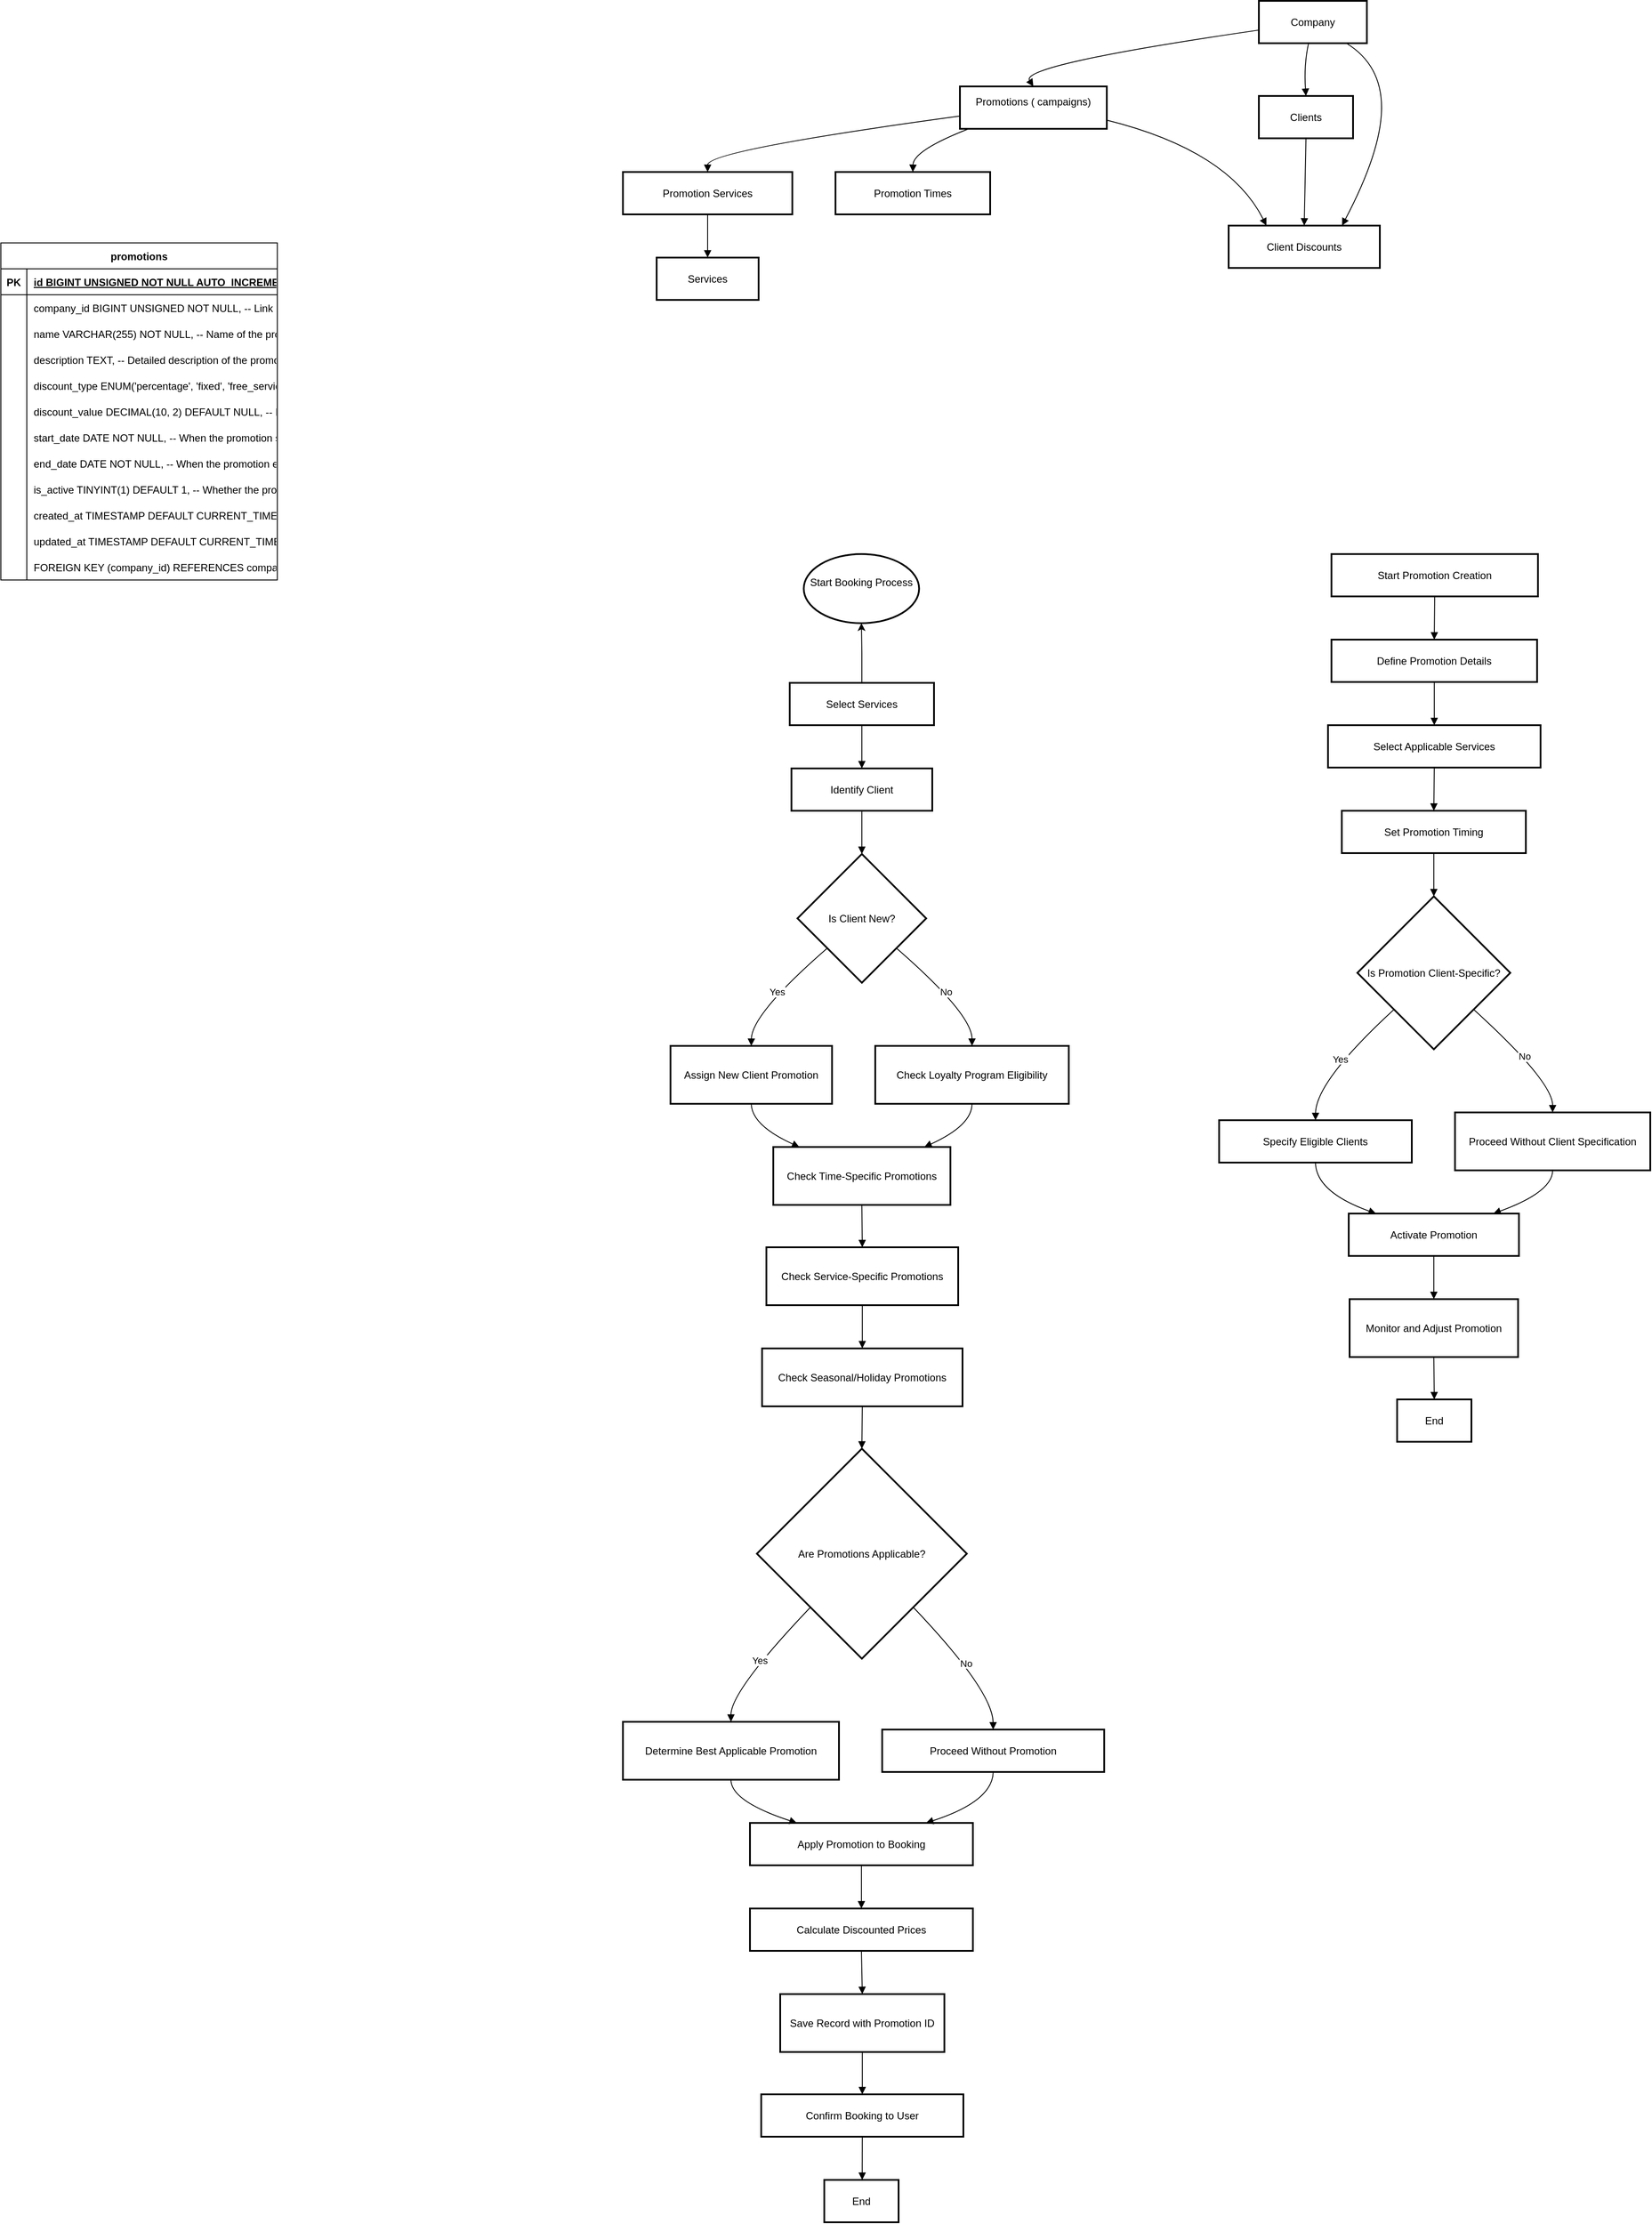 <mxfile version="24.7.16">
  <diagram name="Page-1" id="vn-j6QZ92F4YfazG_9-_">
    <mxGraphModel dx="2420" dy="846" grid="1" gridSize="10" guides="1" tooltips="1" connect="1" arrows="1" fold="1" page="1" pageScale="1" pageWidth="827" pageHeight="1169" math="0" shadow="0">
      <root>
        <mxCell id="0" />
        <mxCell id="1" parent="0" />
        <mxCell id="GkdTHHEBCI_Cbuyu8F4G-2014" value="Company" style="whiteSpace=wrap;strokeWidth=2;" vertex="1" parent="1">
          <mxGeometry x="756" y="150" width="125" height="49" as="geometry" />
        </mxCell>
        <mxCell id="GkdTHHEBCI_Cbuyu8F4G-2015" value="Promotions ( campaigns)&#xa;" style="whiteSpace=wrap;strokeWidth=2;" vertex="1" parent="1">
          <mxGeometry x="410" y="249" width="170" height="49" as="geometry" />
        </mxCell>
        <mxCell id="GkdTHHEBCI_Cbuyu8F4G-2016" value="Promotion Services" style="whiteSpace=wrap;strokeWidth=2;" vertex="1" parent="1">
          <mxGeometry x="20" y="348" width="196" height="49" as="geometry" />
        </mxCell>
        <mxCell id="GkdTHHEBCI_Cbuyu8F4G-2017" value="Promotion Times" style="whiteSpace=wrap;strokeWidth=2;" vertex="1" parent="1">
          <mxGeometry x="266" y="348" width="179" height="49" as="geometry" />
        </mxCell>
        <mxCell id="GkdTHHEBCI_Cbuyu8F4G-2019" value="Clients" style="whiteSpace=wrap;strokeWidth=2;" vertex="1" parent="1">
          <mxGeometry x="756" y="260" width="109" height="49" as="geometry" />
        </mxCell>
        <mxCell id="GkdTHHEBCI_Cbuyu8F4G-2020" value="Client Discounts" style="whiteSpace=wrap;strokeWidth=2;" vertex="1" parent="1">
          <mxGeometry x="721" y="410" width="175" height="49" as="geometry" />
        </mxCell>
        <mxCell id="GkdTHHEBCI_Cbuyu8F4G-2021" value="Services" style="whiteSpace=wrap;strokeWidth=2;" vertex="1" parent="1">
          <mxGeometry x="59" y="447" width="118" height="49" as="geometry" />
        </mxCell>
        <mxCell id="GkdTHHEBCI_Cbuyu8F4G-2022" value="" style="curved=1;startArrow=none;endArrow=block;exitX=0;exitY=0.69;entryX=0.5;entryY=0;rounded=0;" edge="1" parent="1" source="GkdTHHEBCI_Cbuyu8F4G-2014" target="GkdTHHEBCI_Cbuyu8F4G-2015">
          <mxGeometry relative="1" as="geometry">
            <Array as="points">
              <mxPoint x="479" y="224" />
            </Array>
          </mxGeometry>
        </mxCell>
        <mxCell id="GkdTHHEBCI_Cbuyu8F4G-2023" value="" style="curved=1;startArrow=none;endArrow=block;exitX=0;exitY=0.7;entryX=0.5;entryY=0;rounded=0;" edge="1" parent="1" source="GkdTHHEBCI_Cbuyu8F4G-2015" target="GkdTHHEBCI_Cbuyu8F4G-2016">
          <mxGeometry relative="1" as="geometry">
            <Array as="points">
              <mxPoint x="118" y="323" />
            </Array>
          </mxGeometry>
        </mxCell>
        <mxCell id="GkdTHHEBCI_Cbuyu8F4G-2024" value="" style="curved=1;startArrow=none;endArrow=block;exitX=0.06;exitY=1;entryX=0.5;entryY=0;rounded=0;" edge="1" parent="1" source="GkdTHHEBCI_Cbuyu8F4G-2015" target="GkdTHHEBCI_Cbuyu8F4G-2017">
          <mxGeometry relative="1" as="geometry">
            <Array as="points">
              <mxPoint x="356" y="323" />
            </Array>
          </mxGeometry>
        </mxCell>
        <mxCell id="GkdTHHEBCI_Cbuyu8F4G-2026" value="" style="curved=1;startArrow=none;endArrow=block;exitX=0.46;exitY=1;entryX=0.5;entryY=0;rounded=0;" edge="1" parent="1" source="GkdTHHEBCI_Cbuyu8F4G-2014" target="GkdTHHEBCI_Cbuyu8F4G-2019">
          <mxGeometry relative="1" as="geometry">
            <Array as="points">
              <mxPoint x="808" y="224" />
            </Array>
          </mxGeometry>
        </mxCell>
        <mxCell id="GkdTHHEBCI_Cbuyu8F4G-2027" value="" style="curved=1;startArrow=none;endArrow=block;exitX=0.5;exitY=1;entryX=0.5;entryY=0;rounded=0;" edge="1" parent="1" source="GkdTHHEBCI_Cbuyu8F4G-2019" target="GkdTHHEBCI_Cbuyu8F4G-2020">
          <mxGeometry relative="1" as="geometry">
            <Array as="points" />
          </mxGeometry>
        </mxCell>
        <mxCell id="GkdTHHEBCI_Cbuyu8F4G-2028" value="" style="curved=1;startArrow=none;endArrow=block;exitX=0.99;exitY=0.79;entryX=0.25;entryY=0;rounded=0;" edge="1" parent="1" source="GkdTHHEBCI_Cbuyu8F4G-2015" target="GkdTHHEBCI_Cbuyu8F4G-2020">
          <mxGeometry relative="1" as="geometry">
            <Array as="points">
              <mxPoint x="721" y="323" />
            </Array>
          </mxGeometry>
        </mxCell>
        <mxCell id="GkdTHHEBCI_Cbuyu8F4G-2029" value="" style="curved=1;startArrow=none;endArrow=block;exitX=0.5;exitY=1;entryX=0.5;entryY=0;rounded=0;" edge="1" parent="1" source="GkdTHHEBCI_Cbuyu8F4G-2016" target="GkdTHHEBCI_Cbuyu8F4G-2021">
          <mxGeometry relative="1" as="geometry">
            <Array as="points" />
          </mxGeometry>
        </mxCell>
        <mxCell id="GkdTHHEBCI_Cbuyu8F4G-2030" value="" style="curved=1;startArrow=none;endArrow=block;exitX=0.81;exitY=1;entryX=0.75;entryY=0;rounded=0;" edge="1" parent="1" source="GkdTHHEBCI_Cbuyu8F4G-2014" target="GkdTHHEBCI_Cbuyu8F4G-2020">
          <mxGeometry relative="1" as="geometry">
            <Array as="points">
              <mxPoint x="898" y="224" />
              <mxPoint x="898" y="323" />
            </Array>
          </mxGeometry>
        </mxCell>
        <mxCell id="GkdTHHEBCI_Cbuyu8F4G-2031" value="promotions" style="shape=table;startSize=30;container=1;collapsible=1;childLayout=tableLayout;fixedRows=1;rowLines=0;fontStyle=1;align=center;resizeLast=1;" vertex="1" parent="1">
          <mxGeometry x="-700" y="430" width="320" height="390" as="geometry" />
        </mxCell>
        <mxCell id="GkdTHHEBCI_Cbuyu8F4G-2032" value="" style="shape=tableRow;horizontal=0;startSize=0;swimlaneHead=0;swimlaneBody=0;fillColor=none;collapsible=0;dropTarget=0;points=[[0,0.5],[1,0.5]];portConstraint=eastwest;strokeColor=inherit;top=0;left=0;right=0;bottom=1;" vertex="1" parent="GkdTHHEBCI_Cbuyu8F4G-2031">
          <mxGeometry y="30" width="320" height="30" as="geometry" />
        </mxCell>
        <mxCell id="GkdTHHEBCI_Cbuyu8F4G-2033" value="PK" style="shape=partialRectangle;overflow=hidden;connectable=0;fillColor=none;strokeColor=inherit;top=0;left=0;bottom=0;right=0;fontStyle=1;" vertex="1" parent="GkdTHHEBCI_Cbuyu8F4G-2032">
          <mxGeometry width="30" height="30" as="geometry">
            <mxRectangle width="30" height="30" as="alternateBounds" />
          </mxGeometry>
        </mxCell>
        <mxCell id="GkdTHHEBCI_Cbuyu8F4G-2034" value="id BIGINT UNSIGNED NOT NULL AUTO_INCREMENT" style="shape=partialRectangle;overflow=hidden;connectable=0;fillColor=none;align=left;strokeColor=inherit;top=0;left=0;bottom=0;right=0;spacingLeft=6;fontStyle=5;" vertex="1" parent="GkdTHHEBCI_Cbuyu8F4G-2032">
          <mxGeometry x="30" width="290" height="30" as="geometry">
            <mxRectangle width="290" height="30" as="alternateBounds" />
          </mxGeometry>
        </mxCell>
        <mxCell id="GkdTHHEBCI_Cbuyu8F4G-2035" value="" style="shape=tableRow;horizontal=0;startSize=0;swimlaneHead=0;swimlaneBody=0;fillColor=none;collapsible=0;dropTarget=0;points=[[0,0.5],[1,0.5]];portConstraint=eastwest;strokeColor=inherit;top=0;left=0;right=0;bottom=0;" vertex="1" parent="GkdTHHEBCI_Cbuyu8F4G-2031">
          <mxGeometry y="60" width="320" height="30" as="geometry" />
        </mxCell>
        <mxCell id="GkdTHHEBCI_Cbuyu8F4G-2036" value="" style="shape=partialRectangle;overflow=hidden;connectable=0;fillColor=none;strokeColor=inherit;top=0;left=0;bottom=0;right=0;" vertex="1" parent="GkdTHHEBCI_Cbuyu8F4G-2035">
          <mxGeometry width="30" height="30" as="geometry">
            <mxRectangle width="30" height="30" as="alternateBounds" />
          </mxGeometry>
        </mxCell>
        <mxCell id="GkdTHHEBCI_Cbuyu8F4G-2037" value="company_id BIGINT UNSIGNED NOT NULL, -- Link promotion to a specific company" style="shape=partialRectangle;overflow=hidden;connectable=0;fillColor=none;align=left;strokeColor=inherit;top=0;left=0;bottom=0;right=0;spacingLeft=6;" vertex="1" parent="GkdTHHEBCI_Cbuyu8F4G-2035">
          <mxGeometry x="30" width="290" height="30" as="geometry">
            <mxRectangle width="290" height="30" as="alternateBounds" />
          </mxGeometry>
        </mxCell>
        <mxCell id="GkdTHHEBCI_Cbuyu8F4G-2038" value="" style="shape=tableRow;horizontal=0;startSize=0;swimlaneHead=0;swimlaneBody=0;fillColor=none;collapsible=0;dropTarget=0;points=[[0,0.5],[1,0.5]];portConstraint=eastwest;strokeColor=inherit;top=0;left=0;right=0;bottom=0;" vertex="1" parent="GkdTHHEBCI_Cbuyu8F4G-2031">
          <mxGeometry y="90" width="320" height="30" as="geometry" />
        </mxCell>
        <mxCell id="GkdTHHEBCI_Cbuyu8F4G-2039" value="" style="shape=partialRectangle;overflow=hidden;connectable=0;fillColor=none;strokeColor=inherit;top=0;left=0;bottom=0;right=0;" vertex="1" parent="GkdTHHEBCI_Cbuyu8F4G-2038">
          <mxGeometry width="30" height="30" as="geometry">
            <mxRectangle width="30" height="30" as="alternateBounds" />
          </mxGeometry>
        </mxCell>
        <mxCell id="GkdTHHEBCI_Cbuyu8F4G-2040" value="name VARCHAR(255) NOT NULL, -- Name of the promotion (e.g., &quot;New Client Discount&quot;)" style="shape=partialRectangle;overflow=hidden;connectable=0;fillColor=none;align=left;strokeColor=inherit;top=0;left=0;bottom=0;right=0;spacingLeft=6;" vertex="1" parent="GkdTHHEBCI_Cbuyu8F4G-2038">
          <mxGeometry x="30" width="290" height="30" as="geometry">
            <mxRectangle width="290" height="30" as="alternateBounds" />
          </mxGeometry>
        </mxCell>
        <mxCell id="GkdTHHEBCI_Cbuyu8F4G-2041" value="" style="shape=tableRow;horizontal=0;startSize=0;swimlaneHead=0;swimlaneBody=0;fillColor=none;collapsible=0;dropTarget=0;points=[[0,0.5],[1,0.5]];portConstraint=eastwest;strokeColor=inherit;top=0;left=0;right=0;bottom=0;" vertex="1" parent="GkdTHHEBCI_Cbuyu8F4G-2031">
          <mxGeometry y="120" width="320" height="30" as="geometry" />
        </mxCell>
        <mxCell id="GkdTHHEBCI_Cbuyu8F4G-2042" value="" style="shape=partialRectangle;overflow=hidden;connectable=0;fillColor=none;strokeColor=inherit;top=0;left=0;bottom=0;right=0;" vertex="1" parent="GkdTHHEBCI_Cbuyu8F4G-2041">
          <mxGeometry width="30" height="30" as="geometry">
            <mxRectangle width="30" height="30" as="alternateBounds" />
          </mxGeometry>
        </mxCell>
        <mxCell id="GkdTHHEBCI_Cbuyu8F4G-2043" value="description TEXT, -- Detailed description of the promotion" style="shape=partialRectangle;overflow=hidden;connectable=0;fillColor=none;align=left;strokeColor=inherit;top=0;left=0;bottom=0;right=0;spacingLeft=6;" vertex="1" parent="GkdTHHEBCI_Cbuyu8F4G-2041">
          <mxGeometry x="30" width="290" height="30" as="geometry">
            <mxRectangle width="290" height="30" as="alternateBounds" />
          </mxGeometry>
        </mxCell>
        <mxCell id="GkdTHHEBCI_Cbuyu8F4G-2044" value="" style="shape=tableRow;horizontal=0;startSize=0;swimlaneHead=0;swimlaneBody=0;fillColor=none;collapsible=0;dropTarget=0;points=[[0,0.5],[1,0.5]];portConstraint=eastwest;strokeColor=inherit;top=0;left=0;right=0;bottom=0;" vertex="1" parent="GkdTHHEBCI_Cbuyu8F4G-2031">
          <mxGeometry y="150" width="320" height="30" as="geometry" />
        </mxCell>
        <mxCell id="GkdTHHEBCI_Cbuyu8F4G-2045" value="" style="shape=partialRectangle;overflow=hidden;connectable=0;fillColor=none;strokeColor=inherit;top=0;left=0;bottom=0;right=0;" vertex="1" parent="GkdTHHEBCI_Cbuyu8F4G-2044">
          <mxGeometry width="30" height="30" as="geometry">
            <mxRectangle width="30" height="30" as="alternateBounds" />
          </mxGeometry>
        </mxCell>
        <mxCell id="GkdTHHEBCI_Cbuyu8F4G-2046" value="discount_type ENUM(&#39;percentage&#39;, &#39;fixed&#39;, &#39;free_service&#39;) NOT NULL, -- Discount type (percentage, fixed amount, free service)" style="shape=partialRectangle;overflow=hidden;connectable=0;fillColor=none;align=left;strokeColor=inherit;top=0;left=0;bottom=0;right=0;spacingLeft=6;" vertex="1" parent="GkdTHHEBCI_Cbuyu8F4G-2044">
          <mxGeometry x="30" width="290" height="30" as="geometry">
            <mxRectangle width="290" height="30" as="alternateBounds" />
          </mxGeometry>
        </mxCell>
        <mxCell id="GkdTHHEBCI_Cbuyu8F4G-2047" value="" style="shape=tableRow;horizontal=0;startSize=0;swimlaneHead=0;swimlaneBody=0;fillColor=none;collapsible=0;dropTarget=0;points=[[0,0.5],[1,0.5]];portConstraint=eastwest;strokeColor=inherit;top=0;left=0;right=0;bottom=0;" vertex="1" parent="GkdTHHEBCI_Cbuyu8F4G-2031">
          <mxGeometry y="180" width="320" height="30" as="geometry" />
        </mxCell>
        <mxCell id="GkdTHHEBCI_Cbuyu8F4G-2048" value="" style="shape=partialRectangle;overflow=hidden;connectable=0;fillColor=none;strokeColor=inherit;top=0;left=0;bottom=0;right=0;" vertex="1" parent="GkdTHHEBCI_Cbuyu8F4G-2047">
          <mxGeometry width="30" height="30" as="geometry">
            <mxRectangle width="30" height="30" as="alternateBounds" />
          </mxGeometry>
        </mxCell>
        <mxCell id="GkdTHHEBCI_Cbuyu8F4G-2049" value="discount_value DECIMAL(10, 2) DEFAULT NULL, -- Discount value (e.g., 20 for 20% or fixed $ amount)" style="shape=partialRectangle;overflow=hidden;connectable=0;fillColor=none;align=left;strokeColor=inherit;top=0;left=0;bottom=0;right=0;spacingLeft=6;" vertex="1" parent="GkdTHHEBCI_Cbuyu8F4G-2047">
          <mxGeometry x="30" width="290" height="30" as="geometry">
            <mxRectangle width="290" height="30" as="alternateBounds" />
          </mxGeometry>
        </mxCell>
        <mxCell id="GkdTHHEBCI_Cbuyu8F4G-2050" value="" style="shape=tableRow;horizontal=0;startSize=0;swimlaneHead=0;swimlaneBody=0;fillColor=none;collapsible=0;dropTarget=0;points=[[0,0.5],[1,0.5]];portConstraint=eastwest;strokeColor=inherit;top=0;left=0;right=0;bottom=0;" vertex="1" parent="GkdTHHEBCI_Cbuyu8F4G-2031">
          <mxGeometry y="210" width="320" height="30" as="geometry" />
        </mxCell>
        <mxCell id="GkdTHHEBCI_Cbuyu8F4G-2051" value="" style="shape=partialRectangle;overflow=hidden;connectable=0;fillColor=none;strokeColor=inherit;top=0;left=0;bottom=0;right=0;" vertex="1" parent="GkdTHHEBCI_Cbuyu8F4G-2050">
          <mxGeometry width="30" height="30" as="geometry">
            <mxRectangle width="30" height="30" as="alternateBounds" />
          </mxGeometry>
        </mxCell>
        <mxCell id="GkdTHHEBCI_Cbuyu8F4G-2052" value="start_date DATE NOT NULL, -- When the promotion starts" style="shape=partialRectangle;overflow=hidden;connectable=0;fillColor=none;align=left;strokeColor=inherit;top=0;left=0;bottom=0;right=0;spacingLeft=6;" vertex="1" parent="GkdTHHEBCI_Cbuyu8F4G-2050">
          <mxGeometry x="30" width="290" height="30" as="geometry">
            <mxRectangle width="290" height="30" as="alternateBounds" />
          </mxGeometry>
        </mxCell>
        <mxCell id="GkdTHHEBCI_Cbuyu8F4G-2053" value="" style="shape=tableRow;horizontal=0;startSize=0;swimlaneHead=0;swimlaneBody=0;fillColor=none;collapsible=0;dropTarget=0;points=[[0,0.5],[1,0.5]];portConstraint=eastwest;strokeColor=inherit;top=0;left=0;right=0;bottom=0;" vertex="1" parent="GkdTHHEBCI_Cbuyu8F4G-2031">
          <mxGeometry y="240" width="320" height="30" as="geometry" />
        </mxCell>
        <mxCell id="GkdTHHEBCI_Cbuyu8F4G-2054" value="" style="shape=partialRectangle;overflow=hidden;connectable=0;fillColor=none;strokeColor=inherit;top=0;left=0;bottom=0;right=0;" vertex="1" parent="GkdTHHEBCI_Cbuyu8F4G-2053">
          <mxGeometry width="30" height="30" as="geometry">
            <mxRectangle width="30" height="30" as="alternateBounds" />
          </mxGeometry>
        </mxCell>
        <mxCell id="GkdTHHEBCI_Cbuyu8F4G-2055" value="end_date DATE NOT NULL, -- When the promotion ends" style="shape=partialRectangle;overflow=hidden;connectable=0;fillColor=none;align=left;strokeColor=inherit;top=0;left=0;bottom=0;right=0;spacingLeft=6;" vertex="1" parent="GkdTHHEBCI_Cbuyu8F4G-2053">
          <mxGeometry x="30" width="290" height="30" as="geometry">
            <mxRectangle width="290" height="30" as="alternateBounds" />
          </mxGeometry>
        </mxCell>
        <mxCell id="GkdTHHEBCI_Cbuyu8F4G-2056" value="" style="shape=tableRow;horizontal=0;startSize=0;swimlaneHead=0;swimlaneBody=0;fillColor=none;collapsible=0;dropTarget=0;points=[[0,0.5],[1,0.5]];portConstraint=eastwest;strokeColor=inherit;top=0;left=0;right=0;bottom=0;" vertex="1" parent="GkdTHHEBCI_Cbuyu8F4G-2031">
          <mxGeometry y="270" width="320" height="30" as="geometry" />
        </mxCell>
        <mxCell id="GkdTHHEBCI_Cbuyu8F4G-2057" value="" style="shape=partialRectangle;overflow=hidden;connectable=0;fillColor=none;strokeColor=inherit;top=0;left=0;bottom=0;right=0;" vertex="1" parent="GkdTHHEBCI_Cbuyu8F4G-2056">
          <mxGeometry width="30" height="30" as="geometry">
            <mxRectangle width="30" height="30" as="alternateBounds" />
          </mxGeometry>
        </mxCell>
        <mxCell id="GkdTHHEBCI_Cbuyu8F4G-2058" value="is_active TINYINT(1) DEFAULT 1, -- Whether the promotion is active" style="shape=partialRectangle;overflow=hidden;connectable=0;fillColor=none;align=left;strokeColor=inherit;top=0;left=0;bottom=0;right=0;spacingLeft=6;" vertex="1" parent="GkdTHHEBCI_Cbuyu8F4G-2056">
          <mxGeometry x="30" width="290" height="30" as="geometry">
            <mxRectangle width="290" height="30" as="alternateBounds" />
          </mxGeometry>
        </mxCell>
        <mxCell id="GkdTHHEBCI_Cbuyu8F4G-2059" value="" style="shape=tableRow;horizontal=0;startSize=0;swimlaneHead=0;swimlaneBody=0;fillColor=none;collapsible=0;dropTarget=0;points=[[0,0.5],[1,0.5]];portConstraint=eastwest;strokeColor=inherit;top=0;left=0;right=0;bottom=0;" vertex="1" parent="GkdTHHEBCI_Cbuyu8F4G-2031">
          <mxGeometry y="300" width="320" height="30" as="geometry" />
        </mxCell>
        <mxCell id="GkdTHHEBCI_Cbuyu8F4G-2060" value="" style="shape=partialRectangle;overflow=hidden;connectable=0;fillColor=none;strokeColor=inherit;top=0;left=0;bottom=0;right=0;" vertex="1" parent="GkdTHHEBCI_Cbuyu8F4G-2059">
          <mxGeometry width="30" height="30" as="geometry">
            <mxRectangle width="30" height="30" as="alternateBounds" />
          </mxGeometry>
        </mxCell>
        <mxCell id="GkdTHHEBCI_Cbuyu8F4G-2061" value="created_at TIMESTAMP DEFAULT CURRENT_TIMESTAMP" style="shape=partialRectangle;overflow=hidden;connectable=0;fillColor=none;align=left;strokeColor=inherit;top=0;left=0;bottom=0;right=0;spacingLeft=6;" vertex="1" parent="GkdTHHEBCI_Cbuyu8F4G-2059">
          <mxGeometry x="30" width="290" height="30" as="geometry">
            <mxRectangle width="290" height="30" as="alternateBounds" />
          </mxGeometry>
        </mxCell>
        <mxCell id="GkdTHHEBCI_Cbuyu8F4G-2062" value="" style="shape=tableRow;horizontal=0;startSize=0;swimlaneHead=0;swimlaneBody=0;fillColor=none;collapsible=0;dropTarget=0;points=[[0,0.5],[1,0.5]];portConstraint=eastwest;strokeColor=inherit;top=0;left=0;right=0;bottom=0;" vertex="1" parent="GkdTHHEBCI_Cbuyu8F4G-2031">
          <mxGeometry y="330" width="320" height="30" as="geometry" />
        </mxCell>
        <mxCell id="GkdTHHEBCI_Cbuyu8F4G-2063" value="" style="shape=partialRectangle;overflow=hidden;connectable=0;fillColor=none;strokeColor=inherit;top=0;left=0;bottom=0;right=0;" vertex="1" parent="GkdTHHEBCI_Cbuyu8F4G-2062">
          <mxGeometry width="30" height="30" as="geometry">
            <mxRectangle width="30" height="30" as="alternateBounds" />
          </mxGeometry>
        </mxCell>
        <mxCell id="GkdTHHEBCI_Cbuyu8F4G-2064" value="updated_at TIMESTAMP DEFAULT CURRENT_TIMESTAMP ON UPDATE CURRENT_TIMESTAMP" style="shape=partialRectangle;overflow=hidden;connectable=0;fillColor=none;align=left;strokeColor=inherit;top=0;left=0;bottom=0;right=0;spacingLeft=6;" vertex="1" parent="GkdTHHEBCI_Cbuyu8F4G-2062">
          <mxGeometry x="30" width="290" height="30" as="geometry">
            <mxRectangle width="290" height="30" as="alternateBounds" />
          </mxGeometry>
        </mxCell>
        <mxCell id="GkdTHHEBCI_Cbuyu8F4G-2065" value="" style="shape=tableRow;horizontal=0;startSize=0;swimlaneHead=0;swimlaneBody=0;fillColor=none;collapsible=0;dropTarget=0;points=[[0,0.5],[1,0.5]];portConstraint=eastwest;strokeColor=inherit;top=0;left=0;right=0;bottom=0;" vertex="1" parent="GkdTHHEBCI_Cbuyu8F4G-2031">
          <mxGeometry y="360" width="320" height="30" as="geometry" />
        </mxCell>
        <mxCell id="GkdTHHEBCI_Cbuyu8F4G-2066" value="" style="shape=partialRectangle;overflow=hidden;connectable=0;fillColor=none;strokeColor=inherit;top=0;left=0;bottom=0;right=0;" vertex="1" parent="GkdTHHEBCI_Cbuyu8F4G-2065">
          <mxGeometry width="30" height="30" as="geometry">
            <mxRectangle width="30" height="30" as="alternateBounds" />
          </mxGeometry>
        </mxCell>
        <mxCell id="GkdTHHEBCI_Cbuyu8F4G-2067" value="FOREIGN KEY (company_id) REFERENCES companies(id) ON DELETE CASCADE -- Promotion belongs to a company" style="shape=partialRectangle;overflow=hidden;connectable=0;fillColor=none;align=left;strokeColor=inherit;top=0;left=0;bottom=0;right=0;spacingLeft=6;" vertex="1" parent="GkdTHHEBCI_Cbuyu8F4G-2065">
          <mxGeometry x="30" width="290" height="30" as="geometry">
            <mxRectangle width="290" height="30" as="alternateBounds" />
          </mxGeometry>
        </mxCell>
        <mxCell id="GkdTHHEBCI_Cbuyu8F4G-2224" value="" style="edgeStyle=orthogonalEdgeStyle;rounded=0;orthogonalLoop=1;jettySize=auto;html=1;" edge="1" parent="1" source="GkdTHHEBCI_Cbuyu8F4G-2188" target="GkdTHHEBCI_Cbuyu8F4G-2223">
          <mxGeometry relative="1" as="geometry" />
        </mxCell>
        <mxCell id="GkdTHHEBCI_Cbuyu8F4G-2188" value="Select Services" style="whiteSpace=wrap;strokeWidth=2;" vertex="1" parent="1">
          <mxGeometry x="213" y="939" width="167" height="49" as="geometry" />
        </mxCell>
        <mxCell id="GkdTHHEBCI_Cbuyu8F4G-2189" value="Identify Client" style="whiteSpace=wrap;strokeWidth=2;" vertex="1" parent="1">
          <mxGeometry x="215" y="1038" width="163" height="49" as="geometry" />
        </mxCell>
        <mxCell id="GkdTHHEBCI_Cbuyu8F4G-2190" value="Is Client New?" style="rhombus;strokeWidth=2;whiteSpace=wrap;" vertex="1" parent="1">
          <mxGeometry x="222" y="1137" width="149" height="149" as="geometry" />
        </mxCell>
        <mxCell id="GkdTHHEBCI_Cbuyu8F4G-2191" value="Assign New Client Promotion" style="whiteSpace=wrap;strokeWidth=2;" vertex="1" parent="1">
          <mxGeometry x="75" y="1359" width="187" height="67" as="geometry" />
        </mxCell>
        <mxCell id="GkdTHHEBCI_Cbuyu8F4G-2192" value="Check Loyalty Program Eligibility" style="whiteSpace=wrap;strokeWidth=2;" vertex="1" parent="1">
          <mxGeometry x="312" y="1359" width="224" height="67" as="geometry" />
        </mxCell>
        <mxCell id="GkdTHHEBCI_Cbuyu8F4G-2193" value="Check Time-Specific Promotions" style="whiteSpace=wrap;strokeWidth=2;" vertex="1" parent="1">
          <mxGeometry x="194" y="1476" width="205" height="67" as="geometry" />
        </mxCell>
        <mxCell id="GkdTHHEBCI_Cbuyu8F4G-2194" value="Check Service-Specific Promotions" style="whiteSpace=wrap;strokeWidth=2;" vertex="1" parent="1">
          <mxGeometry x="186" y="1592" width="222" height="67" as="geometry" />
        </mxCell>
        <mxCell id="GkdTHHEBCI_Cbuyu8F4G-2195" value="Check Seasonal/Holiday Promotions" style="whiteSpace=wrap;strokeWidth=2;" vertex="1" parent="1">
          <mxGeometry x="181" y="1709" width="232" height="67" as="geometry" />
        </mxCell>
        <mxCell id="GkdTHHEBCI_Cbuyu8F4G-2196" value="Are Promotions Applicable?" style="rhombus;strokeWidth=2;whiteSpace=wrap;" vertex="1" parent="1">
          <mxGeometry x="175" y="1825" width="243" height="243" as="geometry" />
        </mxCell>
        <mxCell id="GkdTHHEBCI_Cbuyu8F4G-2197" value="Determine Best Applicable Promotion" style="whiteSpace=wrap;strokeWidth=2;" vertex="1" parent="1">
          <mxGeometry x="20" y="2141" width="250" height="67" as="geometry" />
        </mxCell>
        <mxCell id="GkdTHHEBCI_Cbuyu8F4G-2198" value="Proceed Without Promotion" style="whiteSpace=wrap;strokeWidth=2;" vertex="1" parent="1">
          <mxGeometry x="320" y="2150" width="257" height="49" as="geometry" />
        </mxCell>
        <mxCell id="GkdTHHEBCI_Cbuyu8F4G-2199" value="Apply Promotion to Booking" style="whiteSpace=wrap;strokeWidth=2;" vertex="1" parent="1">
          <mxGeometry x="167" y="2258" width="258" height="49" as="geometry" />
        </mxCell>
        <mxCell id="GkdTHHEBCI_Cbuyu8F4G-2200" value="Calculate Discounted Prices" style="whiteSpace=wrap;strokeWidth=2;" vertex="1" parent="1">
          <mxGeometry x="167" y="2357" width="258" height="49" as="geometry" />
        </mxCell>
        <mxCell id="GkdTHHEBCI_Cbuyu8F4G-2201" value="Save Record with Promotion ID" style="whiteSpace=wrap;strokeWidth=2;" vertex="1" parent="1">
          <mxGeometry x="202" y="2456" width="190" height="67" as="geometry" />
        </mxCell>
        <mxCell id="GkdTHHEBCI_Cbuyu8F4G-2202" value="Confirm Booking to User" style="whiteSpace=wrap;strokeWidth=2;" vertex="1" parent="1">
          <mxGeometry x="180" y="2572" width="234" height="49" as="geometry" />
        </mxCell>
        <mxCell id="GkdTHHEBCI_Cbuyu8F4G-2203" value="End" style="whiteSpace=wrap;strokeWidth=2;" vertex="1" parent="1">
          <mxGeometry x="253" y="2671" width="86" height="49" as="geometry" />
        </mxCell>
        <mxCell id="GkdTHHEBCI_Cbuyu8F4G-2205" value="" style="curved=1;startArrow=none;endArrow=block;exitX=0.5;exitY=1;entryX=0.5;entryY=0;rounded=0;" edge="1" parent="1" source="GkdTHHEBCI_Cbuyu8F4G-2188" target="GkdTHHEBCI_Cbuyu8F4G-2189">
          <mxGeometry relative="1" as="geometry">
            <Array as="points" />
          </mxGeometry>
        </mxCell>
        <mxCell id="GkdTHHEBCI_Cbuyu8F4G-2206" value="" style="curved=1;startArrow=none;endArrow=block;exitX=0.5;exitY=1;entryX=0.5;entryY=0;rounded=0;" edge="1" parent="1" source="GkdTHHEBCI_Cbuyu8F4G-2189" target="GkdTHHEBCI_Cbuyu8F4G-2190">
          <mxGeometry relative="1" as="geometry">
            <Array as="points" />
          </mxGeometry>
        </mxCell>
        <mxCell id="GkdTHHEBCI_Cbuyu8F4G-2207" value="Yes" style="curved=1;startArrow=none;endArrow=block;exitX=0;exitY=0.93;entryX=0.5;entryY=0;rounded=0;" edge="1" parent="1" source="GkdTHHEBCI_Cbuyu8F4G-2190" target="GkdTHHEBCI_Cbuyu8F4G-2191">
          <mxGeometry relative="1" as="geometry">
            <Array as="points">
              <mxPoint x="169" y="1322" />
            </Array>
          </mxGeometry>
        </mxCell>
        <mxCell id="GkdTHHEBCI_Cbuyu8F4G-2208" value="No" style="curved=1;startArrow=none;endArrow=block;exitX=1;exitY=0.93;entryX=0.5;entryY=0;rounded=0;" edge="1" parent="1" source="GkdTHHEBCI_Cbuyu8F4G-2190" target="GkdTHHEBCI_Cbuyu8F4G-2192">
          <mxGeometry relative="1" as="geometry">
            <Array as="points">
              <mxPoint x="424" y="1322" />
            </Array>
          </mxGeometry>
        </mxCell>
        <mxCell id="GkdTHHEBCI_Cbuyu8F4G-2209" value="" style="curved=1;startArrow=none;endArrow=block;exitX=0.5;exitY=0.99;entryX=0.14;entryY=-0.01;rounded=0;" edge="1" parent="1" source="GkdTHHEBCI_Cbuyu8F4G-2191" target="GkdTHHEBCI_Cbuyu8F4G-2193">
          <mxGeometry relative="1" as="geometry">
            <Array as="points">
              <mxPoint x="169" y="1451" />
            </Array>
          </mxGeometry>
        </mxCell>
        <mxCell id="GkdTHHEBCI_Cbuyu8F4G-2210" value="" style="curved=1;startArrow=none;endArrow=block;exitX=0.5;exitY=0.99;entryX=0.86;entryY=-0.01;rounded=0;" edge="1" parent="1" source="GkdTHHEBCI_Cbuyu8F4G-2192" target="GkdTHHEBCI_Cbuyu8F4G-2193">
          <mxGeometry relative="1" as="geometry">
            <Array as="points">
              <mxPoint x="424" y="1451" />
            </Array>
          </mxGeometry>
        </mxCell>
        <mxCell id="GkdTHHEBCI_Cbuyu8F4G-2211" value="" style="curved=1;startArrow=none;endArrow=block;exitX=0.5;exitY=0.99;entryX=0.5;entryY=0;rounded=0;" edge="1" parent="1" source="GkdTHHEBCI_Cbuyu8F4G-2193" target="GkdTHHEBCI_Cbuyu8F4G-2194">
          <mxGeometry relative="1" as="geometry">
            <Array as="points" />
          </mxGeometry>
        </mxCell>
        <mxCell id="GkdTHHEBCI_Cbuyu8F4G-2212" value="" style="curved=1;startArrow=none;endArrow=block;exitX=0.5;exitY=1;entryX=0.5;entryY=0;rounded=0;" edge="1" parent="1" source="GkdTHHEBCI_Cbuyu8F4G-2194" target="GkdTHHEBCI_Cbuyu8F4G-2195">
          <mxGeometry relative="1" as="geometry">
            <Array as="points" />
          </mxGeometry>
        </mxCell>
        <mxCell id="GkdTHHEBCI_Cbuyu8F4G-2213" value="" style="curved=1;startArrow=none;endArrow=block;exitX=0.5;exitY=0.99;entryX=0.5;entryY=0;rounded=0;" edge="1" parent="1" source="GkdTHHEBCI_Cbuyu8F4G-2195" target="GkdTHHEBCI_Cbuyu8F4G-2196">
          <mxGeometry relative="1" as="geometry">
            <Array as="points" />
          </mxGeometry>
        </mxCell>
        <mxCell id="GkdTHHEBCI_Cbuyu8F4G-2214" value="Yes" style="curved=1;startArrow=none;endArrow=block;exitX=0.02;exitY=1;entryX=0.5;entryY=0;rounded=0;" edge="1" parent="1" source="GkdTHHEBCI_Cbuyu8F4G-2196" target="GkdTHHEBCI_Cbuyu8F4G-2197">
          <mxGeometry relative="1" as="geometry">
            <Array as="points">
              <mxPoint x="145" y="2105" />
            </Array>
          </mxGeometry>
        </mxCell>
        <mxCell id="GkdTHHEBCI_Cbuyu8F4G-2215" value="No" style="curved=1;startArrow=none;endArrow=block;exitX=0.98;exitY=1;entryX=0.5;entryY=0;rounded=0;" edge="1" parent="1" source="GkdTHHEBCI_Cbuyu8F4G-2196" target="GkdTHHEBCI_Cbuyu8F4G-2198">
          <mxGeometry relative="1" as="geometry">
            <Array as="points">
              <mxPoint x="448" y="2105" />
            </Array>
          </mxGeometry>
        </mxCell>
        <mxCell id="GkdTHHEBCI_Cbuyu8F4G-2216" value="" style="curved=1;startArrow=none;endArrow=block;exitX=0.5;exitY=1;entryX=0.21;entryY=0;rounded=0;" edge="1" parent="1" source="GkdTHHEBCI_Cbuyu8F4G-2197" target="GkdTHHEBCI_Cbuyu8F4G-2199">
          <mxGeometry relative="1" as="geometry">
            <Array as="points">
              <mxPoint x="145" y="2233" />
            </Array>
          </mxGeometry>
        </mxCell>
        <mxCell id="GkdTHHEBCI_Cbuyu8F4G-2217" value="" style="curved=1;startArrow=none;endArrow=block;exitX=0.5;exitY=1;entryX=0.79;entryY=0;rounded=0;" edge="1" parent="1" source="GkdTHHEBCI_Cbuyu8F4G-2198" target="GkdTHHEBCI_Cbuyu8F4G-2199">
          <mxGeometry relative="1" as="geometry">
            <Array as="points">
              <mxPoint x="448" y="2233" />
            </Array>
          </mxGeometry>
        </mxCell>
        <mxCell id="GkdTHHEBCI_Cbuyu8F4G-2218" value="" style="curved=1;startArrow=none;endArrow=block;exitX=0.5;exitY=1;entryX=0.5;entryY=0;rounded=0;" edge="1" parent="1" source="GkdTHHEBCI_Cbuyu8F4G-2199" target="GkdTHHEBCI_Cbuyu8F4G-2200">
          <mxGeometry relative="1" as="geometry">
            <Array as="points" />
          </mxGeometry>
        </mxCell>
        <mxCell id="GkdTHHEBCI_Cbuyu8F4G-2219" value="" style="curved=1;startArrow=none;endArrow=block;exitX=0.5;exitY=1;entryX=0.5;entryY=0;rounded=0;" edge="1" parent="1" source="GkdTHHEBCI_Cbuyu8F4G-2200" target="GkdTHHEBCI_Cbuyu8F4G-2201">
          <mxGeometry relative="1" as="geometry">
            <Array as="points" />
          </mxGeometry>
        </mxCell>
        <mxCell id="GkdTHHEBCI_Cbuyu8F4G-2220" value="" style="curved=1;startArrow=none;endArrow=block;exitX=0.5;exitY=0.99;entryX=0.5;entryY=0.01;rounded=0;" edge="1" parent="1" source="GkdTHHEBCI_Cbuyu8F4G-2201" target="GkdTHHEBCI_Cbuyu8F4G-2202">
          <mxGeometry relative="1" as="geometry">
            <Array as="points" />
          </mxGeometry>
        </mxCell>
        <mxCell id="GkdTHHEBCI_Cbuyu8F4G-2221" value="" style="curved=1;startArrow=none;endArrow=block;exitX=0.5;exitY=1.01;entryX=0.51;entryY=0.01;rounded=0;" edge="1" parent="1" source="GkdTHHEBCI_Cbuyu8F4G-2202" target="GkdTHHEBCI_Cbuyu8F4G-2203">
          <mxGeometry relative="1" as="geometry">
            <Array as="points" />
          </mxGeometry>
        </mxCell>
        <mxCell id="GkdTHHEBCI_Cbuyu8F4G-2223" value="Start Booking Process&lt;div&gt;&lt;br&gt;&lt;/div&gt;" style="ellipse;whiteSpace=wrap;html=1;strokeWidth=2;" vertex="1" parent="1">
          <mxGeometry x="229.25" y="790" width="133.5" height="80" as="geometry" />
        </mxCell>
        <mxCell id="GkdTHHEBCI_Cbuyu8F4G-2225" value="Start Promotion Creation" style="whiteSpace=wrap;strokeWidth=2;" vertex="1" parent="1">
          <mxGeometry x="840" y="790" width="239" height="49" as="geometry" />
        </mxCell>
        <mxCell id="GkdTHHEBCI_Cbuyu8F4G-2226" value="Define Promotion Details" style="whiteSpace=wrap;strokeWidth=2;" vertex="1" parent="1">
          <mxGeometry x="840" y="889" width="238" height="49" as="geometry" />
        </mxCell>
        <mxCell id="GkdTHHEBCI_Cbuyu8F4G-2227" value="Select Applicable Services" style="whiteSpace=wrap;strokeWidth=2;" vertex="1" parent="1">
          <mxGeometry x="836" y="988" width="246" height="49" as="geometry" />
        </mxCell>
        <mxCell id="GkdTHHEBCI_Cbuyu8F4G-2228" value="Set Promotion Timing" style="whiteSpace=wrap;strokeWidth=2;" vertex="1" parent="1">
          <mxGeometry x="852" y="1087" width="213" height="49" as="geometry" />
        </mxCell>
        <mxCell id="GkdTHHEBCI_Cbuyu8F4G-2229" value="Is Promotion Client-Specific?" style="rhombus;strokeWidth=2;whiteSpace=wrap;" vertex="1" parent="1">
          <mxGeometry x="870" y="1186" width="177" height="177" as="geometry" />
        </mxCell>
        <mxCell id="GkdTHHEBCI_Cbuyu8F4G-2230" value="Specify Eligible Clients" style="whiteSpace=wrap;strokeWidth=2;" vertex="1" parent="1">
          <mxGeometry x="710" y="1445" width="223" height="49" as="geometry" />
        </mxCell>
        <mxCell id="GkdTHHEBCI_Cbuyu8F4G-2231" value="Proceed Without Client Specification" style="whiteSpace=wrap;strokeWidth=2;" vertex="1" parent="1">
          <mxGeometry x="983" y="1436" width="226" height="67" as="geometry" />
        </mxCell>
        <mxCell id="GkdTHHEBCI_Cbuyu8F4G-2232" value="Activate Promotion" style="whiteSpace=wrap;strokeWidth=2;" vertex="1" parent="1">
          <mxGeometry x="860" y="1553" width="197" height="49" as="geometry" />
        </mxCell>
        <mxCell id="GkdTHHEBCI_Cbuyu8F4G-2233" value="Monitor and Adjust Promotion" style="whiteSpace=wrap;strokeWidth=2;" vertex="1" parent="1">
          <mxGeometry x="861" y="1652" width="195" height="67" as="geometry" />
        </mxCell>
        <mxCell id="GkdTHHEBCI_Cbuyu8F4G-2234" value="End" style="whiteSpace=wrap;strokeWidth=2;" vertex="1" parent="1">
          <mxGeometry x="916" y="1768" width="86" height="49" as="geometry" />
        </mxCell>
        <mxCell id="GkdTHHEBCI_Cbuyu8F4G-2235" value="" style="curved=1;startArrow=none;endArrow=block;exitX=0.5;exitY=1;entryX=0.5;entryY=0;rounded=0;" edge="1" parent="1" source="GkdTHHEBCI_Cbuyu8F4G-2225" target="GkdTHHEBCI_Cbuyu8F4G-2226">
          <mxGeometry relative="1" as="geometry">
            <Array as="points" />
          </mxGeometry>
        </mxCell>
        <mxCell id="GkdTHHEBCI_Cbuyu8F4G-2236" value="" style="curved=1;startArrow=none;endArrow=block;exitX=0.5;exitY=1;entryX=0.5;entryY=0;rounded=0;" edge="1" parent="1" source="GkdTHHEBCI_Cbuyu8F4G-2226" target="GkdTHHEBCI_Cbuyu8F4G-2227">
          <mxGeometry relative="1" as="geometry">
            <Array as="points" />
          </mxGeometry>
        </mxCell>
        <mxCell id="GkdTHHEBCI_Cbuyu8F4G-2237" value="" style="curved=1;startArrow=none;endArrow=block;exitX=0.5;exitY=1;entryX=0.5;entryY=0;rounded=0;" edge="1" parent="1" source="GkdTHHEBCI_Cbuyu8F4G-2227" target="GkdTHHEBCI_Cbuyu8F4G-2228">
          <mxGeometry relative="1" as="geometry">
            <Array as="points" />
          </mxGeometry>
        </mxCell>
        <mxCell id="GkdTHHEBCI_Cbuyu8F4G-2238" value="" style="curved=1;startArrow=none;endArrow=block;exitX=0.5;exitY=1;entryX=0.5;entryY=0;rounded=0;" edge="1" parent="1" source="GkdTHHEBCI_Cbuyu8F4G-2228" target="GkdTHHEBCI_Cbuyu8F4G-2229">
          <mxGeometry relative="1" as="geometry">
            <Array as="points" />
          </mxGeometry>
        </mxCell>
        <mxCell id="GkdTHHEBCI_Cbuyu8F4G-2239" value="Yes" style="curved=1;startArrow=none;endArrow=block;exitX=0;exitY=0.96;entryX=0.5;entryY=0;rounded=0;" edge="1" parent="1" source="GkdTHHEBCI_Cbuyu8F4G-2229" target="GkdTHHEBCI_Cbuyu8F4G-2230">
          <mxGeometry relative="1" as="geometry">
            <Array as="points">
              <mxPoint x="822" y="1400" />
            </Array>
          </mxGeometry>
        </mxCell>
        <mxCell id="GkdTHHEBCI_Cbuyu8F4G-2240" value="No" style="curved=1;startArrow=none;endArrow=block;exitX=1;exitY=0.96;entryX=0.5;entryY=0;rounded=0;" edge="1" parent="1" source="GkdTHHEBCI_Cbuyu8F4G-2229" target="GkdTHHEBCI_Cbuyu8F4G-2231">
          <mxGeometry relative="1" as="geometry">
            <Array as="points">
              <mxPoint x="1096" y="1400" />
            </Array>
          </mxGeometry>
        </mxCell>
        <mxCell id="GkdTHHEBCI_Cbuyu8F4G-2241" value="" style="curved=1;startArrow=none;endArrow=block;exitX=0.5;exitY=1;entryX=0.16;entryY=0;rounded=0;" edge="1" parent="1" source="GkdTHHEBCI_Cbuyu8F4G-2230" target="GkdTHHEBCI_Cbuyu8F4G-2232">
          <mxGeometry relative="1" as="geometry">
            <Array as="points">
              <mxPoint x="822" y="1528" />
            </Array>
          </mxGeometry>
        </mxCell>
        <mxCell id="GkdTHHEBCI_Cbuyu8F4G-2242" value="" style="curved=1;startArrow=none;endArrow=block;exitX=0.5;exitY=1;entryX=0.85;entryY=0;rounded=0;" edge="1" parent="1" source="GkdTHHEBCI_Cbuyu8F4G-2231" target="GkdTHHEBCI_Cbuyu8F4G-2232">
          <mxGeometry relative="1" as="geometry">
            <Array as="points">
              <mxPoint x="1096" y="1528" />
            </Array>
          </mxGeometry>
        </mxCell>
        <mxCell id="GkdTHHEBCI_Cbuyu8F4G-2243" value="" style="curved=1;startArrow=none;endArrow=block;exitX=0.5;exitY=1;entryX=0.5;entryY=0;rounded=0;" edge="1" parent="1" source="GkdTHHEBCI_Cbuyu8F4G-2232" target="GkdTHHEBCI_Cbuyu8F4G-2233">
          <mxGeometry relative="1" as="geometry">
            <Array as="points" />
          </mxGeometry>
        </mxCell>
        <mxCell id="GkdTHHEBCI_Cbuyu8F4G-2244" value="" style="curved=1;startArrow=none;endArrow=block;exitX=0.5;exitY=0.99;entryX=0.5;entryY=0.01;rounded=0;" edge="1" parent="1" source="GkdTHHEBCI_Cbuyu8F4G-2233" target="GkdTHHEBCI_Cbuyu8F4G-2234">
          <mxGeometry relative="1" as="geometry">
            <Array as="points" />
          </mxGeometry>
        </mxCell>
      </root>
    </mxGraphModel>
  </diagram>
</mxfile>
